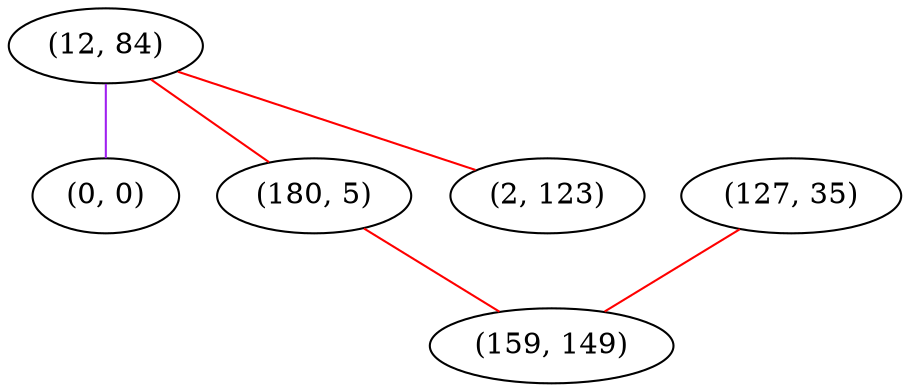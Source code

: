graph "" {
"(12, 84)";
"(0, 0)";
"(180, 5)";
"(127, 35)";
"(159, 149)";
"(2, 123)";
"(12, 84)" -- "(180, 5)"  [color=red, key=0, weight=1];
"(12, 84)" -- "(0, 0)"  [color=purple, key=0, weight=4];
"(12, 84)" -- "(2, 123)"  [color=red, key=0, weight=1];
"(180, 5)" -- "(159, 149)"  [color=red, key=0, weight=1];
"(127, 35)" -- "(159, 149)"  [color=red, key=0, weight=1];
}
